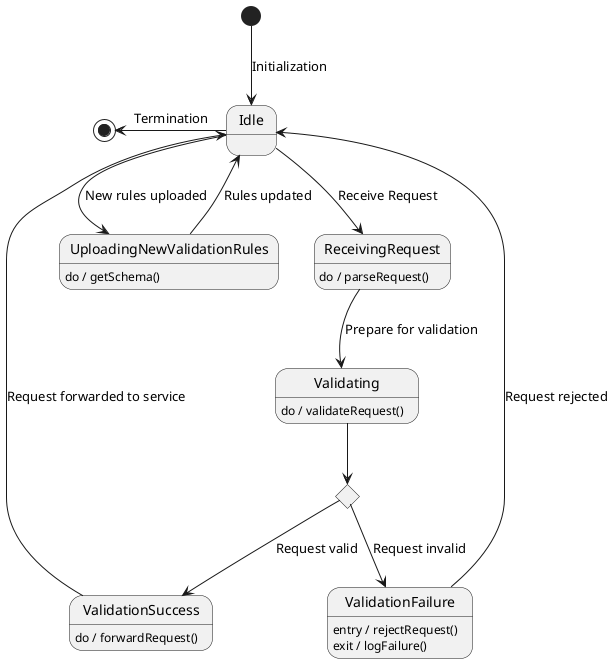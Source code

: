 @startuml
[*] --> Idle : Initialization
[*]<-- Idle : Termination

Idle --> ReceivingRequest : Receive Request
ReceivingRequest --> Validating : Prepare for validation
state c <<choice>>
Validating --> c
c --> ValidationSuccess : Request valid
c --> ValidationFailure : Request invalid

ValidationSuccess --> Idle : Request forwarded to service
ValidationFailure --> Idle : Request rejected

Idle --> UploadingNewValidationRules : New rules uploaded
UploadingNewValidationRules --> Idle : Rules updated


state ReceivingRequest : do / parseRequest()
state Validating : do / validateRequest()
state ValidationSuccess : do / forwardRequest()
state ValidationFailure : entry / rejectRequest()
state ValidationFailure : exit / logFailure()
state UploadingNewValidationRules : do / getSchema()

@enduml

